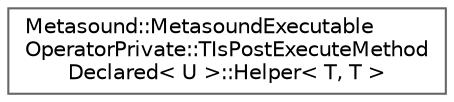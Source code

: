 digraph "Graphical Class Hierarchy"
{
 // INTERACTIVE_SVG=YES
 // LATEX_PDF_SIZE
  bgcolor="transparent";
  edge [fontname=Helvetica,fontsize=10,labelfontname=Helvetica,labelfontsize=10];
  node [fontname=Helvetica,fontsize=10,shape=box,height=0.2,width=0.4];
  rankdir="LR";
  Node0 [id="Node000000",label="Metasound::MetasoundExecutable\lOperatorPrivate::TIsPostExecuteMethod\lDeclared\< U \>::Helper\< T, T \>",height=0.2,width=0.4,color="grey40", fillcolor="white", style="filled",URL="$d8/dc4/structMetasound_1_1MetasoundExecutableOperatorPrivate_1_1TIsPostExecuteMethodDeclared_1_1Helper.html",tooltip=" "];
}
